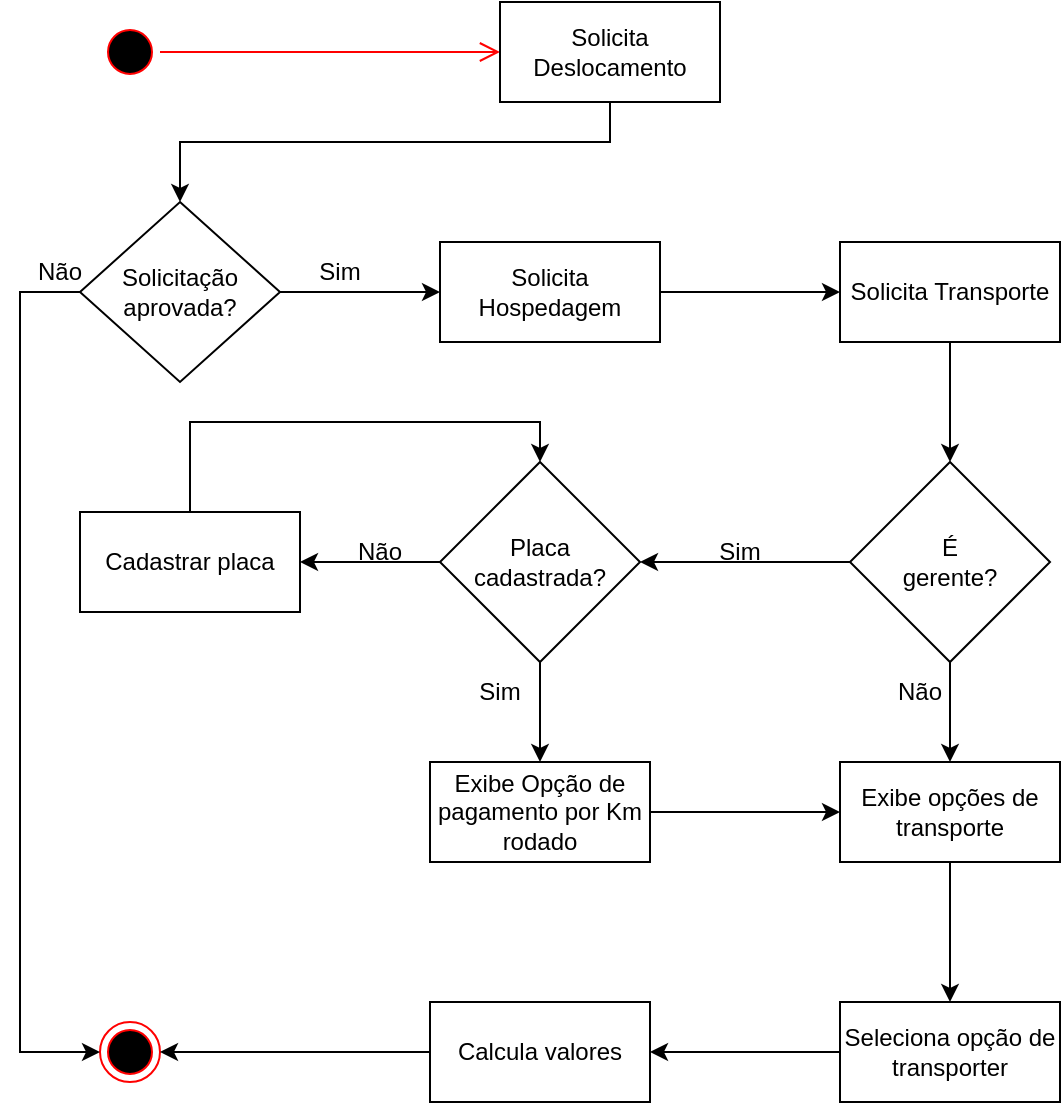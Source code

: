 <mxfile version="21.1.4" type="github">
  <diagram name="Página-1" id="wyPl0-fc2KvBu3a-a2lT">
    <mxGraphModel dx="740" dy="719" grid="1" gridSize="10" guides="1" tooltips="1" connect="1" arrows="1" fold="1" page="1" pageScale="1" pageWidth="827" pageHeight="1169" math="0" shadow="0">
      <root>
        <mxCell id="0" />
        <mxCell id="1" parent="0" />
        <mxCell id="cDflF3L3B_Uzjkxv_knj-1" value="" style="ellipse;html=1;shape=startState;fillColor=#000000;strokeColor=#ff0000;" vertex="1" parent="1">
          <mxGeometry x="240" y="20" width="30" height="30" as="geometry" />
        </mxCell>
        <mxCell id="cDflF3L3B_Uzjkxv_knj-2" value="" style="edgeStyle=orthogonalEdgeStyle;html=1;verticalAlign=bottom;endArrow=open;endSize=8;strokeColor=#ff0000;rounded=0;" edge="1" source="cDflF3L3B_Uzjkxv_knj-1" parent="1" target="cDflF3L3B_Uzjkxv_knj-3">
          <mxGeometry relative="1" as="geometry">
            <mxPoint x="55" y="130" as="targetPoint" />
          </mxGeometry>
        </mxCell>
        <mxCell id="cDflF3L3B_Uzjkxv_knj-3" value="Solicita Deslocamento" style="html=1;whiteSpace=wrap;" vertex="1" parent="1">
          <mxGeometry x="440" y="10" width="110" height="50" as="geometry" />
        </mxCell>
        <mxCell id="cDflF3L3B_Uzjkxv_knj-4" value="" style="rhombus;whiteSpace=wrap;html=1;" vertex="1" parent="1">
          <mxGeometry x="230" y="110" width="100" height="90" as="geometry" />
        </mxCell>
        <mxCell id="cDflF3L3B_Uzjkxv_knj-5" value="Solicitação aprovada?" style="text;html=1;strokeColor=none;fillColor=none;align=center;verticalAlign=middle;whiteSpace=wrap;rounded=0;" vertex="1" parent="1">
          <mxGeometry x="250" y="140" width="60" height="30" as="geometry" />
        </mxCell>
        <mxCell id="cDflF3L3B_Uzjkxv_knj-6" value="" style="endArrow=classic;html=1;rounded=0;exitX=0.5;exitY=1;exitDx=0;exitDy=0;entryX=0.5;entryY=0;entryDx=0;entryDy=0;" edge="1" parent="1" source="cDflF3L3B_Uzjkxv_knj-3" target="cDflF3L3B_Uzjkxv_knj-4">
          <mxGeometry width="50" height="50" relative="1" as="geometry">
            <mxPoint x="360" y="380" as="sourcePoint" />
            <mxPoint x="410" y="330" as="targetPoint" />
            <Array as="points">
              <mxPoint x="495" y="80" />
              <mxPoint x="280" y="80" />
            </Array>
          </mxGeometry>
        </mxCell>
        <mxCell id="cDflF3L3B_Uzjkxv_knj-7" value="Solicita Hospedagem" style="html=1;whiteSpace=wrap;" vertex="1" parent="1">
          <mxGeometry x="410" y="130" width="110" height="50" as="geometry" />
        </mxCell>
        <mxCell id="cDflF3L3B_Uzjkxv_knj-8" value="Solicita Transporte" style="html=1;whiteSpace=wrap;" vertex="1" parent="1">
          <mxGeometry x="610" y="130" width="110" height="50" as="geometry" />
        </mxCell>
        <mxCell id="cDflF3L3B_Uzjkxv_knj-9" value="" style="rhombus;whiteSpace=wrap;html=1;" vertex="1" parent="1">
          <mxGeometry x="615" y="240" width="100" height="100" as="geometry" />
        </mxCell>
        <mxCell id="cDflF3L3B_Uzjkxv_knj-10" value="É gerente?" style="text;html=1;strokeColor=none;fillColor=none;align=center;verticalAlign=middle;whiteSpace=wrap;rounded=0;" vertex="1" parent="1">
          <mxGeometry x="635" y="275" width="60" height="30" as="geometry" />
        </mxCell>
        <mxCell id="cDflF3L3B_Uzjkxv_knj-11" value="" style="endArrow=classic;html=1;rounded=0;exitX=1;exitY=0.5;exitDx=0;exitDy=0;entryX=0;entryY=0.5;entryDx=0;entryDy=0;" edge="1" parent="1" source="cDflF3L3B_Uzjkxv_knj-4" target="cDflF3L3B_Uzjkxv_knj-7">
          <mxGeometry width="50" height="50" relative="1" as="geometry">
            <mxPoint x="360" y="370" as="sourcePoint" />
            <mxPoint x="410" y="320" as="targetPoint" />
          </mxGeometry>
        </mxCell>
        <mxCell id="cDflF3L3B_Uzjkxv_knj-12" value="Sim" style="text;html=1;strokeColor=none;fillColor=none;align=center;verticalAlign=middle;whiteSpace=wrap;rounded=0;" vertex="1" parent="1">
          <mxGeometry x="330" y="130" width="60" height="30" as="geometry" />
        </mxCell>
        <mxCell id="cDflF3L3B_Uzjkxv_knj-14" value="" style="rhombus;whiteSpace=wrap;html=1;" vertex="1" parent="1">
          <mxGeometry x="410" y="240" width="100" height="100" as="geometry" />
        </mxCell>
        <mxCell id="cDflF3L3B_Uzjkxv_knj-15" value="Placa cadastrada?" style="text;html=1;strokeColor=none;fillColor=none;align=center;verticalAlign=middle;whiteSpace=wrap;rounded=0;" vertex="1" parent="1">
          <mxGeometry x="430" y="275" width="60" height="30" as="geometry" />
        </mxCell>
        <mxCell id="cDflF3L3B_Uzjkxv_knj-19" value="Exibe Opção de pagamento por Km rodado" style="html=1;whiteSpace=wrap;" vertex="1" parent="1">
          <mxGeometry x="405" y="390" width="110" height="50" as="geometry" />
        </mxCell>
        <mxCell id="cDflF3L3B_Uzjkxv_knj-20" value="Exibe opções de transporte" style="html=1;whiteSpace=wrap;" vertex="1" parent="1">
          <mxGeometry x="610" y="390" width="110" height="50" as="geometry" />
        </mxCell>
        <mxCell id="cDflF3L3B_Uzjkxv_knj-21" value="" style="endArrow=classic;html=1;rounded=0;exitX=0.5;exitY=1;exitDx=0;exitDy=0;entryX=0.5;entryY=0;entryDx=0;entryDy=0;" edge="1" parent="1" source="cDflF3L3B_Uzjkxv_knj-14" target="cDflF3L3B_Uzjkxv_knj-19">
          <mxGeometry width="50" height="50" relative="1" as="geometry">
            <mxPoint x="360" y="340" as="sourcePoint" />
            <mxPoint x="410" y="290" as="targetPoint" />
          </mxGeometry>
        </mxCell>
        <mxCell id="cDflF3L3B_Uzjkxv_knj-22" value="" style="endArrow=classic;html=1;rounded=0;exitX=0;exitY=0.5;exitDx=0;exitDy=0;" edge="1" parent="1" source="cDflF3L3B_Uzjkxv_knj-9">
          <mxGeometry width="50" height="50" relative="1" as="geometry">
            <mxPoint x="360" y="340" as="sourcePoint" />
            <mxPoint x="510" y="290" as="targetPoint" />
          </mxGeometry>
        </mxCell>
        <mxCell id="cDflF3L3B_Uzjkxv_knj-23" value="" style="endArrow=classic;html=1;rounded=0;exitX=0.5;exitY=1;exitDx=0;exitDy=0;entryX=0.5;entryY=0;entryDx=0;entryDy=0;" edge="1" parent="1" source="cDflF3L3B_Uzjkxv_knj-8" target="cDflF3L3B_Uzjkxv_knj-9">
          <mxGeometry width="50" height="50" relative="1" as="geometry">
            <mxPoint x="360" y="340" as="sourcePoint" />
            <mxPoint x="410" y="290" as="targetPoint" />
          </mxGeometry>
        </mxCell>
        <mxCell id="cDflF3L3B_Uzjkxv_knj-24" value="" style="endArrow=classic;html=1;rounded=0;exitX=1;exitY=0.5;exitDx=0;exitDy=0;entryX=0;entryY=0.5;entryDx=0;entryDy=0;" edge="1" parent="1" source="cDflF3L3B_Uzjkxv_knj-7" target="cDflF3L3B_Uzjkxv_knj-8">
          <mxGeometry width="50" height="50" relative="1" as="geometry">
            <mxPoint x="360" y="340" as="sourcePoint" />
            <mxPoint x="410" y="290" as="targetPoint" />
          </mxGeometry>
        </mxCell>
        <mxCell id="cDflF3L3B_Uzjkxv_knj-25" value="" style="endArrow=classic;html=1;rounded=0;exitX=0.5;exitY=1;exitDx=0;exitDy=0;entryX=0.5;entryY=0;entryDx=0;entryDy=0;" edge="1" parent="1" source="cDflF3L3B_Uzjkxv_knj-9" target="cDflF3L3B_Uzjkxv_knj-20">
          <mxGeometry width="50" height="50" relative="1" as="geometry">
            <mxPoint x="360" y="340" as="sourcePoint" />
            <mxPoint x="410" y="290" as="targetPoint" />
          </mxGeometry>
        </mxCell>
        <mxCell id="cDflF3L3B_Uzjkxv_knj-26" value="Sim" style="text;html=1;strokeColor=none;fillColor=none;align=center;verticalAlign=middle;whiteSpace=wrap;rounded=0;" vertex="1" parent="1">
          <mxGeometry x="530" y="270" width="60" height="30" as="geometry" />
        </mxCell>
        <mxCell id="cDflF3L3B_Uzjkxv_knj-27" value="" style="endArrow=classic;html=1;rounded=0;exitX=1;exitY=0.5;exitDx=0;exitDy=0;entryX=0;entryY=0.5;entryDx=0;entryDy=0;" edge="1" parent="1" source="cDflF3L3B_Uzjkxv_knj-19" target="cDflF3L3B_Uzjkxv_knj-20">
          <mxGeometry width="50" height="50" relative="1" as="geometry">
            <mxPoint x="360" y="340" as="sourcePoint" />
            <mxPoint x="410" y="290" as="targetPoint" />
          </mxGeometry>
        </mxCell>
        <mxCell id="cDflF3L3B_Uzjkxv_knj-28" value="Não" style="text;html=1;strokeColor=none;fillColor=none;align=center;verticalAlign=middle;whiteSpace=wrap;rounded=0;" vertex="1" parent="1">
          <mxGeometry x="620" y="340" width="60" height="30" as="geometry" />
        </mxCell>
        <mxCell id="cDflF3L3B_Uzjkxv_knj-29" value="Cadastrar placa" style="html=1;whiteSpace=wrap;" vertex="1" parent="1">
          <mxGeometry x="230" y="265" width="110" height="50" as="geometry" />
        </mxCell>
        <mxCell id="cDflF3L3B_Uzjkxv_knj-30" value="" style="endArrow=classic;html=1;rounded=0;entryX=1;entryY=0.5;entryDx=0;entryDy=0;exitX=0;exitY=0.5;exitDx=0;exitDy=0;" edge="1" parent="1" source="cDflF3L3B_Uzjkxv_knj-14" target="cDflF3L3B_Uzjkxv_knj-29">
          <mxGeometry width="50" height="50" relative="1" as="geometry">
            <mxPoint x="360" y="340" as="sourcePoint" />
            <mxPoint x="410" y="290" as="targetPoint" />
          </mxGeometry>
        </mxCell>
        <mxCell id="cDflF3L3B_Uzjkxv_knj-31" value="Não" style="text;html=1;strokeColor=none;fillColor=none;align=center;verticalAlign=middle;whiteSpace=wrap;rounded=0;" vertex="1" parent="1">
          <mxGeometry x="350" y="270" width="60" height="30" as="geometry" />
        </mxCell>
        <mxCell id="cDflF3L3B_Uzjkxv_knj-32" value="" style="endArrow=classic;html=1;rounded=0;exitX=0.5;exitY=0;exitDx=0;exitDy=0;entryX=0.5;entryY=0;entryDx=0;entryDy=0;" edge="1" parent="1" source="cDflF3L3B_Uzjkxv_knj-29" target="cDflF3L3B_Uzjkxv_knj-14">
          <mxGeometry width="50" height="50" relative="1" as="geometry">
            <mxPoint x="360" y="340" as="sourcePoint" />
            <mxPoint x="410" y="290" as="targetPoint" />
            <Array as="points">
              <mxPoint x="285" y="220" />
              <mxPoint x="460" y="220" />
            </Array>
          </mxGeometry>
        </mxCell>
        <mxCell id="cDflF3L3B_Uzjkxv_knj-34" value="Sim" style="text;html=1;strokeColor=none;fillColor=none;align=center;verticalAlign=middle;whiteSpace=wrap;rounded=0;" vertex="1" parent="1">
          <mxGeometry x="410" y="340" width="60" height="30" as="geometry" />
        </mxCell>
        <mxCell id="cDflF3L3B_Uzjkxv_knj-35" value="Seleciona opção de transporter" style="html=1;whiteSpace=wrap;" vertex="1" parent="1">
          <mxGeometry x="610" y="510" width="110" height="50" as="geometry" />
        </mxCell>
        <mxCell id="cDflF3L3B_Uzjkxv_knj-36" value="" style="endArrow=classic;html=1;rounded=0;exitX=0.5;exitY=1;exitDx=0;exitDy=0;entryX=0.5;entryY=0;entryDx=0;entryDy=0;" edge="1" parent="1" source="cDflF3L3B_Uzjkxv_knj-20" target="cDflF3L3B_Uzjkxv_knj-35">
          <mxGeometry width="50" height="50" relative="1" as="geometry">
            <mxPoint x="360" y="330" as="sourcePoint" />
            <mxPoint x="410" y="280" as="targetPoint" />
          </mxGeometry>
        </mxCell>
        <mxCell id="cDflF3L3B_Uzjkxv_knj-37" value="Calcula valores" style="html=1;whiteSpace=wrap;" vertex="1" parent="1">
          <mxGeometry x="405" y="510" width="110" height="50" as="geometry" />
        </mxCell>
        <mxCell id="cDflF3L3B_Uzjkxv_knj-38" value="" style="ellipse;html=1;shape=endState;fillColor=#000000;strokeColor=#ff0000;" vertex="1" parent="1">
          <mxGeometry x="240" y="520" width="30" height="30" as="geometry" />
        </mxCell>
        <mxCell id="cDflF3L3B_Uzjkxv_knj-39" value="" style="endArrow=classic;html=1;rounded=0;exitX=0;exitY=0.5;exitDx=0;exitDy=0;entryX=0;entryY=0.5;entryDx=0;entryDy=0;" edge="1" parent="1" source="cDflF3L3B_Uzjkxv_knj-4" target="cDflF3L3B_Uzjkxv_knj-38">
          <mxGeometry width="50" height="50" relative="1" as="geometry">
            <mxPoint x="360" y="330" as="sourcePoint" />
            <mxPoint x="410" y="280" as="targetPoint" />
            <Array as="points">
              <mxPoint x="200" y="155" />
              <mxPoint x="200" y="535" />
            </Array>
          </mxGeometry>
        </mxCell>
        <mxCell id="cDflF3L3B_Uzjkxv_knj-40" value="" style="endArrow=classic;html=1;rounded=0;exitX=0;exitY=0.5;exitDx=0;exitDy=0;entryX=1;entryY=0.5;entryDx=0;entryDy=0;" edge="1" parent="1" source="cDflF3L3B_Uzjkxv_knj-37" target="cDflF3L3B_Uzjkxv_knj-38">
          <mxGeometry width="50" height="50" relative="1" as="geometry">
            <mxPoint x="360" y="330" as="sourcePoint" />
            <mxPoint x="410" y="280" as="targetPoint" />
          </mxGeometry>
        </mxCell>
        <mxCell id="cDflF3L3B_Uzjkxv_knj-41" value="Não" style="text;html=1;strokeColor=none;fillColor=none;align=center;verticalAlign=middle;whiteSpace=wrap;rounded=0;" vertex="1" parent="1">
          <mxGeometry x="190" y="130" width="60" height="30" as="geometry" />
        </mxCell>
        <mxCell id="cDflF3L3B_Uzjkxv_knj-42" value="" style="endArrow=classic;html=1;rounded=0;exitX=0;exitY=0.5;exitDx=0;exitDy=0;entryX=1;entryY=0.5;entryDx=0;entryDy=0;" edge="1" parent="1" source="cDflF3L3B_Uzjkxv_knj-35" target="cDflF3L3B_Uzjkxv_knj-37">
          <mxGeometry width="50" height="50" relative="1" as="geometry">
            <mxPoint x="360" y="330" as="sourcePoint" />
            <mxPoint x="410" y="280" as="targetPoint" />
          </mxGeometry>
        </mxCell>
      </root>
    </mxGraphModel>
  </diagram>
</mxfile>
